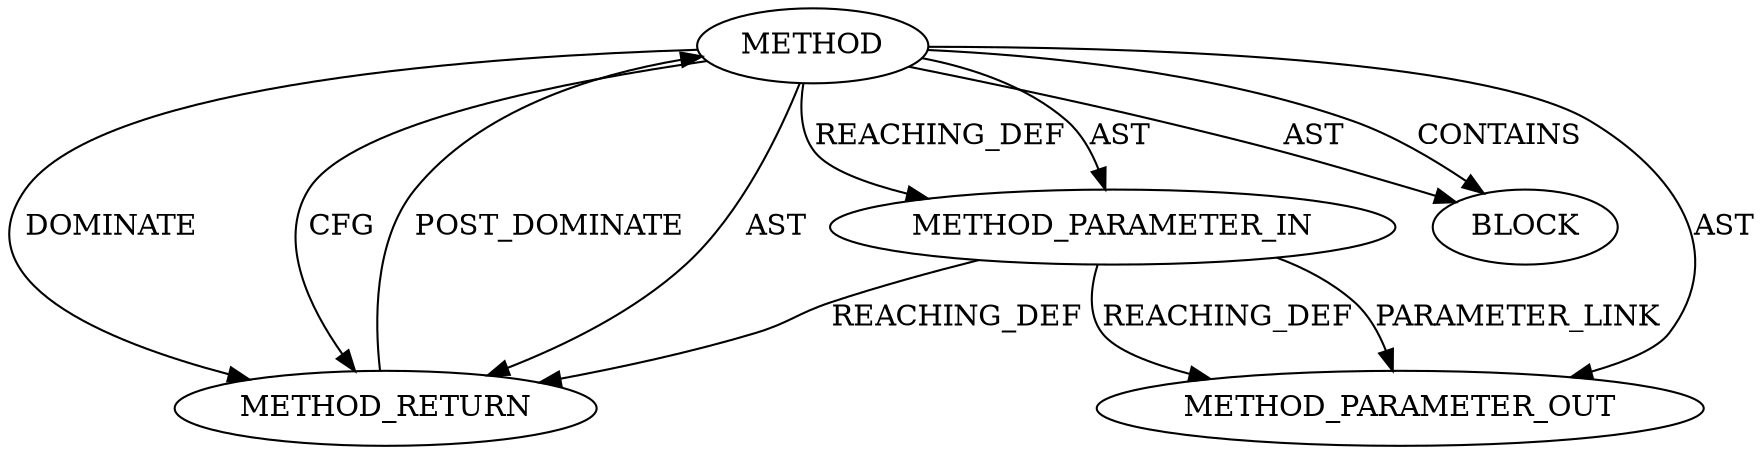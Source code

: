 digraph {
  27597 [label=METHOD_PARAMETER_OUT ORDER=1 CODE="p1" IS_VARIADIC=false TYPE_FULL_NAME="ANY" EVALUATION_STRATEGY="BY_VALUE" INDEX=1 NAME="p1"]
  26505 [label=METHOD_RETURN ORDER=2 CODE="RET" TYPE_FULL_NAME="ANY" EVALUATION_STRATEGY="BY_VALUE"]
  26504 [label=BLOCK ORDER=1 ARGUMENT_INDEX=1 CODE="<empty>" TYPE_FULL_NAME="ANY"]
  26502 [label=METHOD AST_PARENT_TYPE="NAMESPACE_BLOCK" AST_PARENT_FULL_NAME="<global>" ORDER=0 CODE="<empty>" FULL_NAME="BN_dup" IS_EXTERNAL=true FILENAME="<empty>" SIGNATURE="" NAME="BN_dup"]
  26503 [label=METHOD_PARAMETER_IN ORDER=1 CODE="p1" IS_VARIADIC=false TYPE_FULL_NAME="ANY" EVALUATION_STRATEGY="BY_VALUE" INDEX=1 NAME="p1"]
  26505 -> 26502 [label=POST_DOMINATE ]
  26502 -> 26505 [label=DOMINATE ]
  26502 -> 26503 [label=REACHING_DEF VARIABLE=""]
  26502 -> 27597 [label=AST ]
  26502 -> 26503 [label=AST ]
  26503 -> 26505 [label=REACHING_DEF VARIABLE="p1"]
  26502 -> 26504 [label=AST ]
  26503 -> 27597 [label=REACHING_DEF VARIABLE="p1"]
  26502 -> 26504 [label=CONTAINS ]
  26503 -> 27597 [label=PARAMETER_LINK ]
  26502 -> 26505 [label=CFG ]
  26502 -> 26505 [label=AST ]
}

